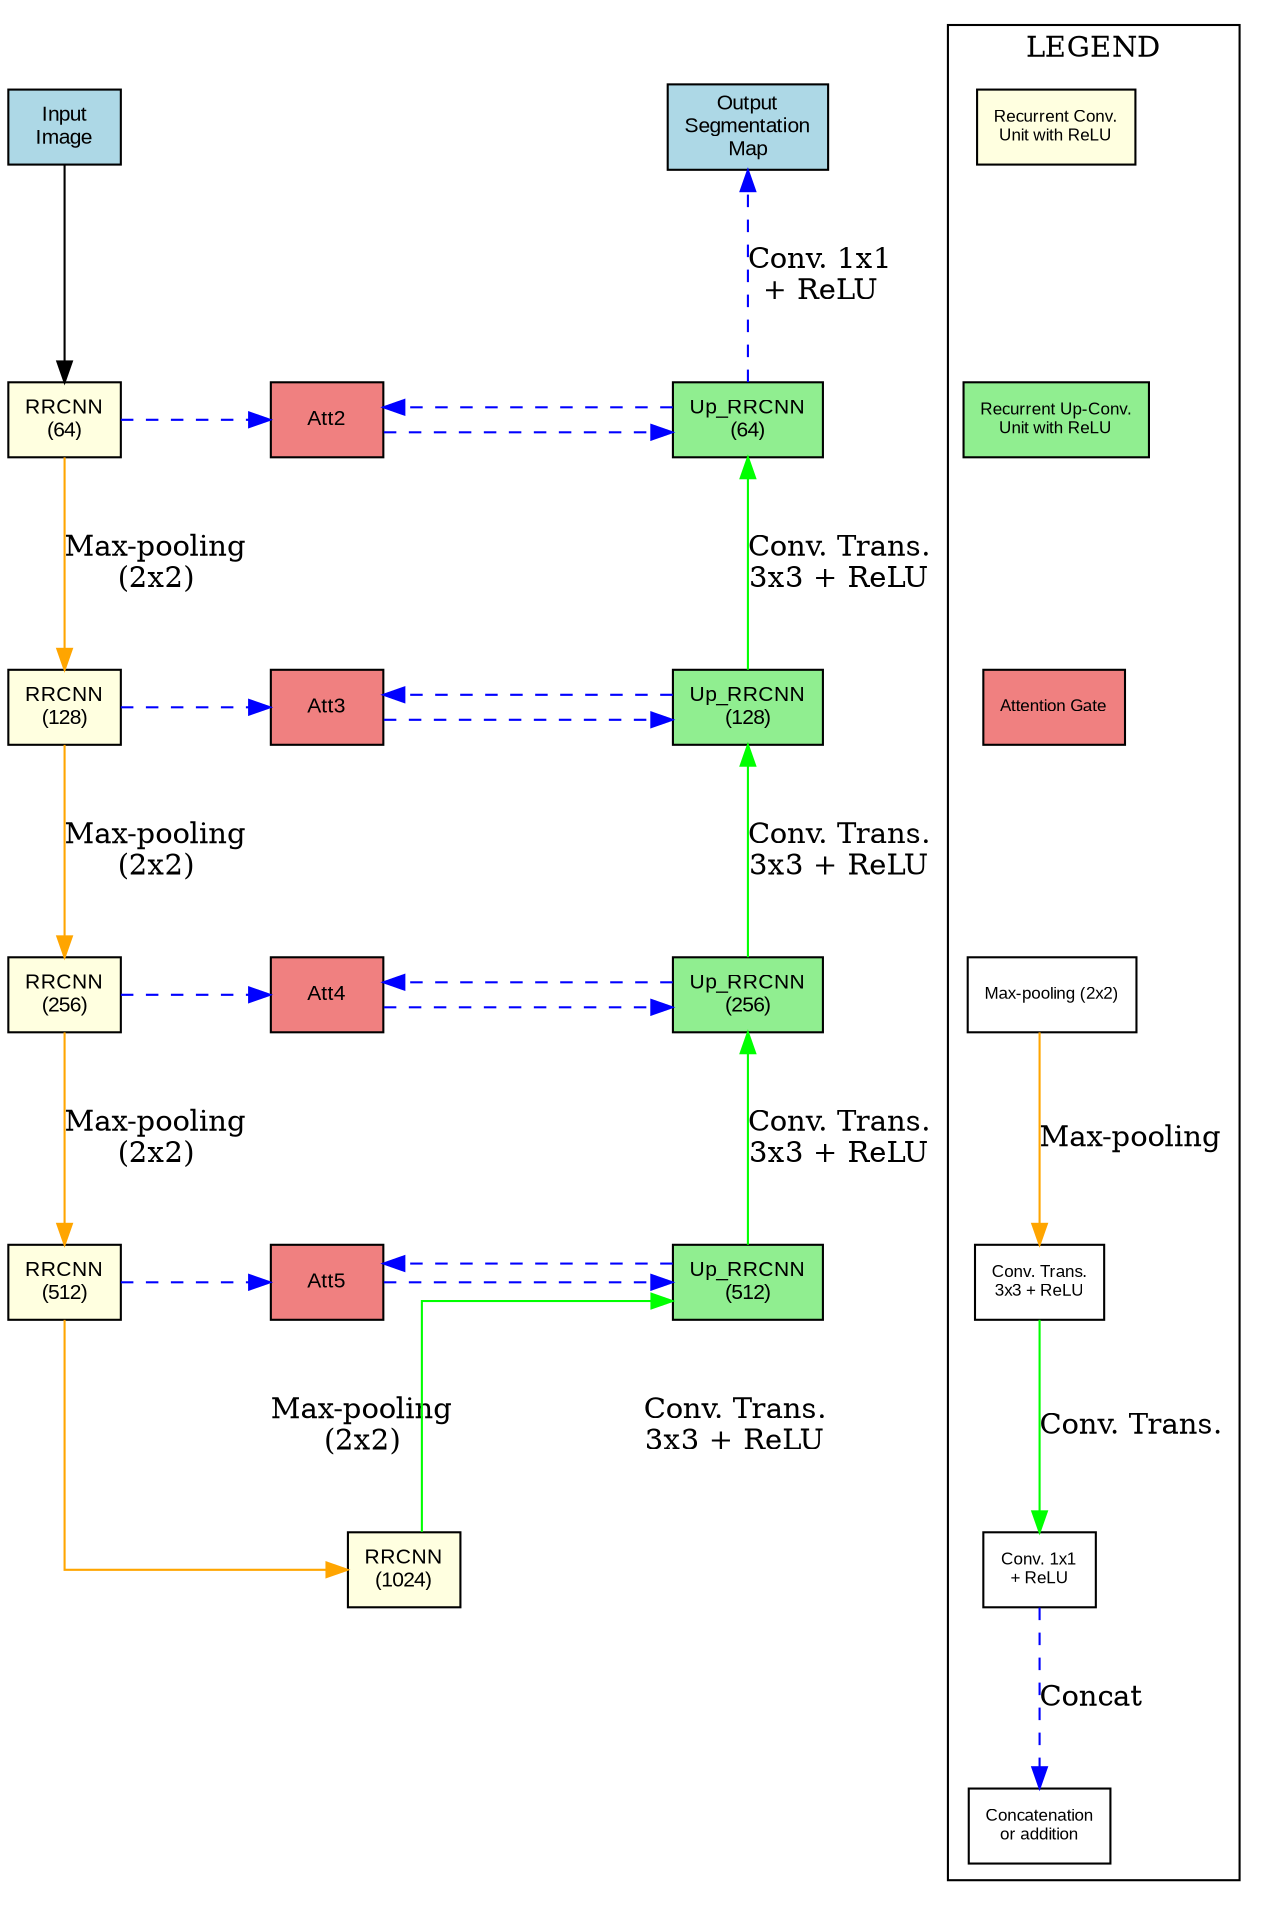digraph R2UNet_with_AttentionGates {
    rankdir=TB; // Top-to-bottom layout for U-shape
    splines=ortho; // Clean, right-angled edges
    nodesep=0.5; // Spacing between nodes
    ranksep=1.0; // Spacing between levels
    
    // Node styling
    node [shape=box, style=filled, fillcolor=lightgray, fontname="Arial", fontsize=10];

    // Input
    "Input" [label="Input\nImage", fillcolor=lightblue];

    // Encoder Path (Left Side)
    "Enc1" [label="RRCNN\n(64)", fillcolor=lightyellow];
    "Enc2" [label="RRCNN\n(128)", fillcolor=lightyellow];
    "Enc3" [label="RRCNN\n(256)", fillcolor=lightyellow];
    "Enc4" [label="RRCNN\n(512)", fillcolor=lightyellow];
    "Enc5" [label="RRCNN\n(1024)", fillcolor=lightyellow];

    // Decoder Path (Right Side)
    "Dec5" [label="Up_RRCNN\n(512)", fillcolor=lightgreen];
    "Dec4" [label="Up_RRCNN\n(256)", fillcolor=lightgreen];
    "Dec3" [label="Up_RRCNN\n(128)", fillcolor=lightgreen];
    "Dec2" [label="Up_RRCNN\n(64)", fillcolor=lightgreen];

    // Output
    "Output" [label="Output\nSegmentation\nMap", fillcolor=lightblue];

    // Attention Gates (Middle)
    "Att5" [label="Att5", fillcolor=lightcoral];
    "Att4" [label="Att4", fillcolor=lightcoral];
    "Att3" [label="Att3", fillcolor=lightcoral];
    "Att2" [label="Att2", fillcolor=lightcoral];

    // Main Flow
    "Input" -> "Enc1" [color=black];
    "Enc1" -> "Enc2" [color=orange, label="Max-pooling\n(2x2)"];
    "Enc2" -> "Enc3" [color=orange, label="Max-pooling\n(2x2)"];
    "Enc3" -> "Enc4" [color=orange, label="Max-pooling\n(2x2)"];
    "Enc4" -> "Enc5" [color=orange, label="Max-pooling\n(2x2)"];
    "Enc5" -> "Dec5" [color=green, label="Conv. Trans.\n3x3 + ReLU"];
    "Dec5" -> "Dec4" [color=green, label="Conv. Trans.\n3x3 + ReLU"];
    "Dec4" -> "Dec3" [color=green, label="Conv. Trans.\n3x3 + ReLU"];
    "Dec3" -> "Dec2" [color=green, label="Conv. Trans.\n3x3 + ReLU"];
    "Dec2" -> "Output" [color=blue, style=dashed, label="Conv. 1x1\n+ ReLU"];

    // Skip Connections with Attention Gates
    "Enc4" -> "Att5" [style=dashed, color=blue];
    "Dec5" -> "Att5" [style=dashed, color=blue, label="g"];
    "Att5" -> "Dec5" [style=dashed, color=blue, label="Concatenation"];

    "Enc3" -> "Att4" [style=dashed, color=blue];
    "Dec4" -> "Att4" [style=dashed, color=blue, label="g"];
    "Att4" -> "Dec4" [style=dashed, color=blue, label="Concatenation"];

    "Enc2" -> "Att3" [style=dashed, color=blue];
    "Dec3" -> "Att3" [style=dashed, color=blue, label="g"];
    "Att3" -> "Dec3" [style=dashed, color=blue, label="Concatenation"];

    "Enc1" -> "Att2" [style=dashed, color=blue];
    "Dec2" -> "Att2" [style=dashed, color=blue, label="g"];
    "Att2" -> "Dec2" [style=dashed, color=blue, label="Concatenation"];

    // Grouping for U-Shape
    { rank=same; "Input"; "Output"; }
    { rank=same; "Enc1"; "Att2"; "Dec2"; }
    { rank=same; "Enc2"; "Att3"; "Dec3"; }
    { rank=same; "Enc3"; "Att4"; "Dec4"; }
    { rank=same; "Enc4"; "Att5"; "Dec5"; }
    { rank=same; "Enc5"; }

    // Legend (Right Side)
    subgraph cluster_legend {
        label="LEGEND";
        style=solid;
        node [shape=box, style=filled, fontsize=8];
        "RRCNN" [label="Recurrent Conv.\nUnit with ReLU", fillcolor=lightyellow];
        "Up_RRCNN" [label="Recurrent Up-Conv.\nUnit with ReLU", fillcolor=lightgreen];
        "Att" [label="Attention Gate", fillcolor=lightcoral];
        "Maxpool" [label="Max-pooling (2x2)", fillcolor=white];
        "Conv_Trans" [label="Conv. Trans.\n3x3 + ReLU", fillcolor=white];
        "Conv_1x1" [label="Conv. 1x1\n+ ReLU", fillcolor=white];
        "Concat" [label="Concatenation\nor addition", fillcolor=white];

        "RRCNN" -> "Up_RRCNN" [style=invis];
        "Up_RRCNN" -> "Att" [style=invis];
        "Att" -> "Maxpool" [style=invis];
        "Maxpool" -> "Conv_Trans" [color=orange, label="Max-pooling"];
        "Conv_Trans" -> "Conv_1x1" [color=green, label="Conv. Trans."];
        "Conv_1x1" -> "Concat" [color=blue, style=dashed, label="Concat"];
    }
}